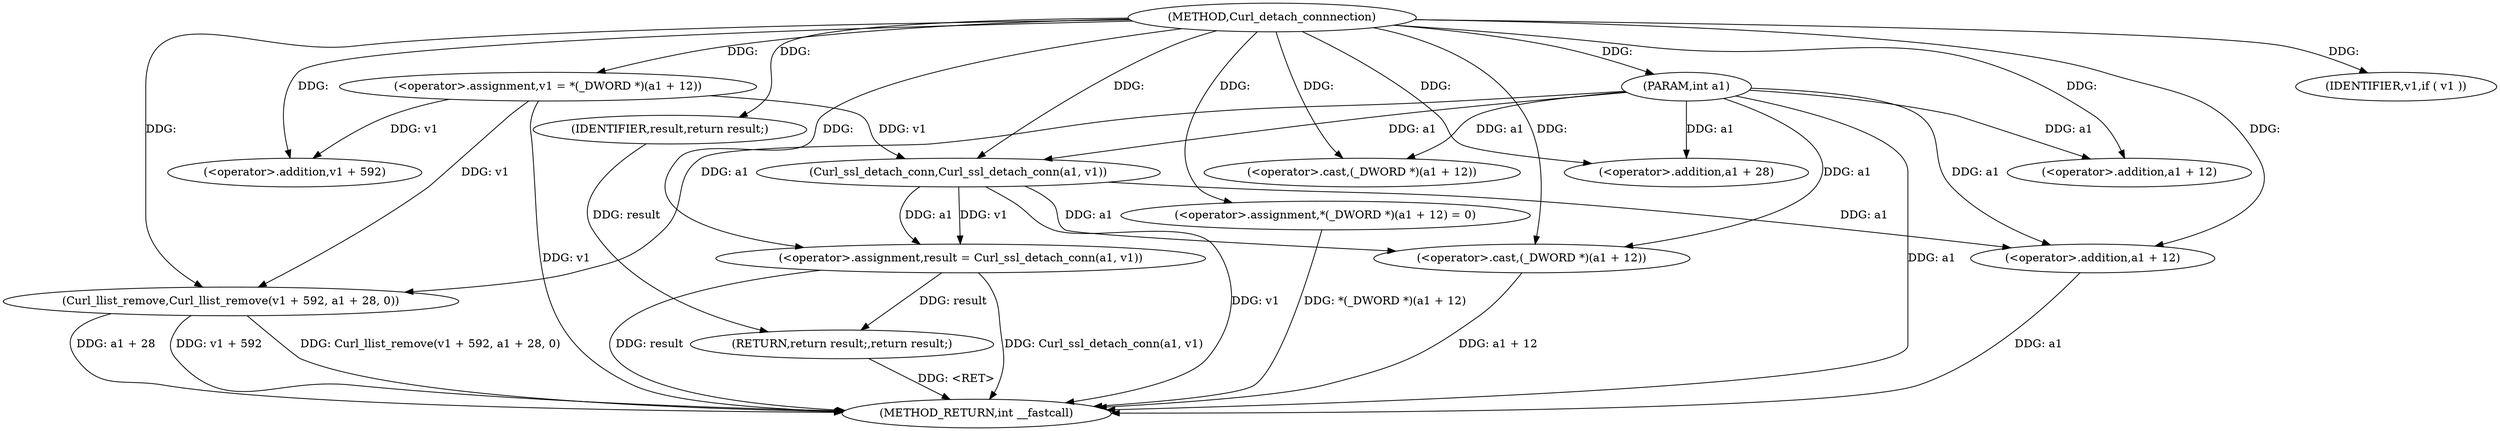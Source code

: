 digraph Curl_detach_connnection {  
"1000103" [label = "(METHOD,Curl_detach_connnection)" ]
"1000142" [label = "(METHOD_RETURN,int __fastcall)" ]
"1000104" [label = "(PARAM,int a1)" ]
"1000108" [label = "(<operator>.assignment,v1 = *(_DWORD *)(a1 + 12))" ]
"1000111" [label = "(<operator>.cast,(_DWORD *)(a1 + 12))" ]
"1000113" [label = "(<operator>.addition,a1 + 12)" ]
"1000117" [label = "(IDENTIFIER,v1,if ( v1 ))" ]
"1000119" [label = "(Curl_llist_remove,Curl_llist_remove(v1 + 592, a1 + 28, 0))" ]
"1000120" [label = "(<operator>.addition,v1 + 592)" ]
"1000123" [label = "(<operator>.addition,a1 + 28)" ]
"1000127" [label = "(<operator>.assignment,result = Curl_ssl_detach_conn(a1, v1))" ]
"1000129" [label = "(Curl_ssl_detach_conn,Curl_ssl_detach_conn(a1, v1))" ]
"1000132" [label = "(<operator>.assignment,*(_DWORD *)(a1 + 12) = 0)" ]
"1000134" [label = "(<operator>.cast,(_DWORD *)(a1 + 12))" ]
"1000136" [label = "(<operator>.addition,a1 + 12)" ]
"1000140" [label = "(RETURN,return result;,return result;)" ]
"1000141" [label = "(IDENTIFIER,result,return result;)" ]
  "1000134" -> "1000142"  [ label = "DDG: a1 + 12"] 
  "1000127" -> "1000142"  [ label = "DDG: result"] 
  "1000108" -> "1000142"  [ label = "DDG: v1"] 
  "1000119" -> "1000142"  [ label = "DDG: Curl_llist_remove(v1 + 592, a1 + 28, 0)"] 
  "1000132" -> "1000142"  [ label = "DDG: *(_DWORD *)(a1 + 12)"] 
  "1000104" -> "1000142"  [ label = "DDG: a1"] 
  "1000129" -> "1000142"  [ label = "DDG: v1"] 
  "1000127" -> "1000142"  [ label = "DDG: Curl_ssl_detach_conn(a1, v1)"] 
  "1000119" -> "1000142"  [ label = "DDG: a1 + 28"] 
  "1000119" -> "1000142"  [ label = "DDG: v1 + 592"] 
  "1000136" -> "1000142"  [ label = "DDG: a1"] 
  "1000140" -> "1000142"  [ label = "DDG: <RET>"] 
  "1000103" -> "1000104"  [ label = "DDG: "] 
  "1000103" -> "1000108"  [ label = "DDG: "] 
  "1000104" -> "1000111"  [ label = "DDG: a1"] 
  "1000103" -> "1000111"  [ label = "DDG: "] 
  "1000104" -> "1000113"  [ label = "DDG: a1"] 
  "1000103" -> "1000113"  [ label = "DDG: "] 
  "1000103" -> "1000117"  [ label = "DDG: "] 
  "1000108" -> "1000119"  [ label = "DDG: v1"] 
  "1000103" -> "1000119"  [ label = "DDG: "] 
  "1000108" -> "1000120"  [ label = "DDG: v1"] 
  "1000103" -> "1000120"  [ label = "DDG: "] 
  "1000104" -> "1000119"  [ label = "DDG: a1"] 
  "1000104" -> "1000123"  [ label = "DDG: a1"] 
  "1000103" -> "1000123"  [ label = "DDG: "] 
  "1000129" -> "1000127"  [ label = "DDG: a1"] 
  "1000129" -> "1000127"  [ label = "DDG: v1"] 
  "1000103" -> "1000127"  [ label = "DDG: "] 
  "1000104" -> "1000129"  [ label = "DDG: a1"] 
  "1000103" -> "1000129"  [ label = "DDG: "] 
  "1000108" -> "1000129"  [ label = "DDG: v1"] 
  "1000103" -> "1000132"  [ label = "DDG: "] 
  "1000129" -> "1000134"  [ label = "DDG: a1"] 
  "1000104" -> "1000134"  [ label = "DDG: a1"] 
  "1000103" -> "1000134"  [ label = "DDG: "] 
  "1000129" -> "1000136"  [ label = "DDG: a1"] 
  "1000104" -> "1000136"  [ label = "DDG: a1"] 
  "1000103" -> "1000136"  [ label = "DDG: "] 
  "1000141" -> "1000140"  [ label = "DDG: result"] 
  "1000127" -> "1000140"  [ label = "DDG: result"] 
  "1000103" -> "1000141"  [ label = "DDG: "] 
}
